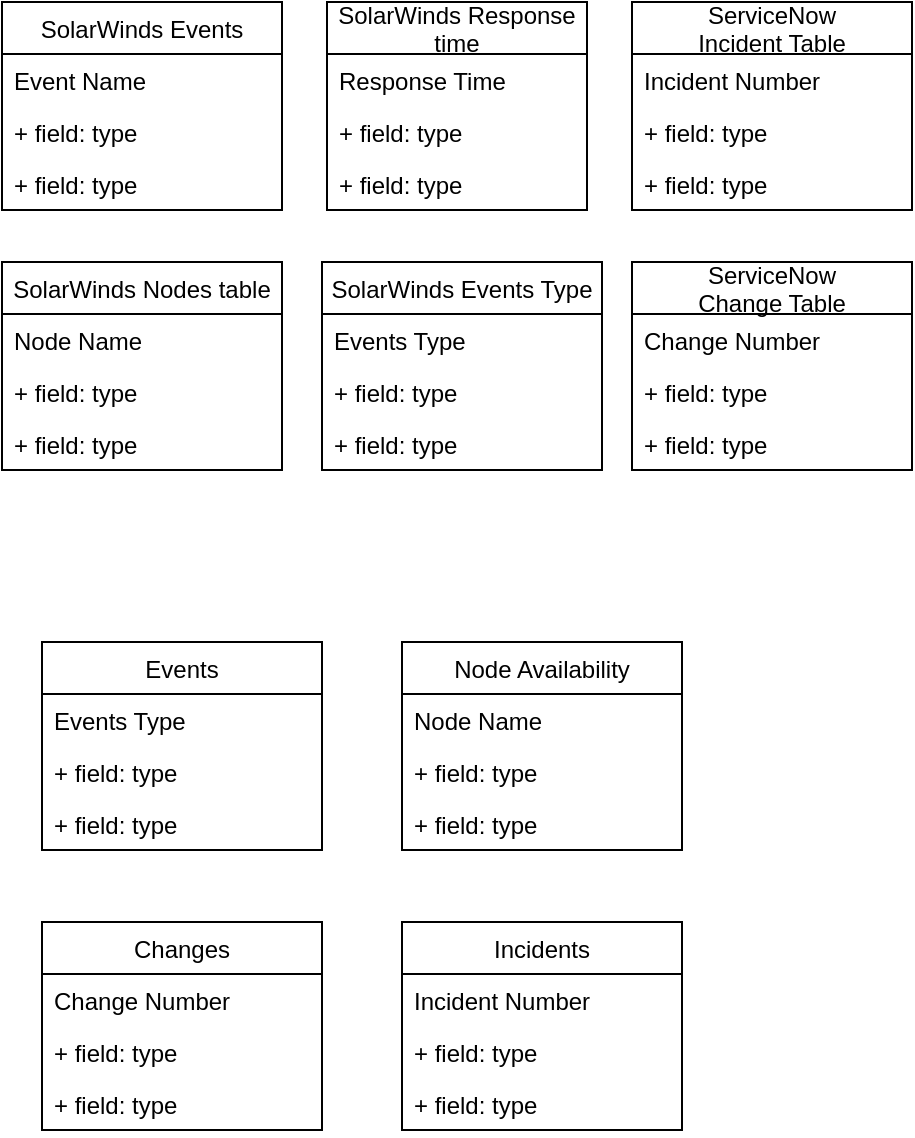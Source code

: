<mxfile version="12.3.7" type="github" pages="1"><diagram id="sxs6ItxvsFLVxoHc5e3I" name="Page-1"><mxGraphModel dx="1632" dy="1504" grid="1" gridSize="10" guides="1" tooltips="1" connect="1" arrows="1" fold="1" page="1" pageScale="1" pageWidth="850" pageHeight="1100" math="0" shadow="0"><root><mxCell id="0"/><mxCell id="1" parent="0"/><mxCell id="lIrJJ0fRIMMb6Je3ZLpj-1" value="SolarWinds Events " style="swimlane;fontStyle=0;childLayout=stackLayout;horizontal=1;startSize=26;fillColor=none;horizontalStack=0;resizeParent=1;resizeParentMax=0;resizeLast=0;collapsible=1;marginBottom=0;" parent="1" vertex="1"><mxGeometry x="-670" y="-610" width="140" height="104" as="geometry"/></mxCell><mxCell id="lIrJJ0fRIMMb6Je3ZLpj-2" value="Event Name" style="text;strokeColor=none;fillColor=none;align=left;verticalAlign=top;spacingLeft=4;spacingRight=4;overflow=hidden;rotatable=0;points=[[0,0.5],[1,0.5]];portConstraint=eastwest;" parent="lIrJJ0fRIMMb6Je3ZLpj-1" vertex="1"><mxGeometry y="26" width="140" height="26" as="geometry"/></mxCell><mxCell id="lIrJJ0fRIMMb6Je3ZLpj-3" value="+ field: type" style="text;strokeColor=none;fillColor=none;align=left;verticalAlign=top;spacingLeft=4;spacingRight=4;overflow=hidden;rotatable=0;points=[[0,0.5],[1,0.5]];portConstraint=eastwest;" parent="lIrJJ0fRIMMb6Je3ZLpj-1" vertex="1"><mxGeometry y="52" width="140" height="26" as="geometry"/></mxCell><mxCell id="lIrJJ0fRIMMb6Je3ZLpj-4" value="+ field: type" style="text;strokeColor=none;fillColor=none;align=left;verticalAlign=top;spacingLeft=4;spacingRight=4;overflow=hidden;rotatable=0;points=[[0,0.5],[1,0.5]];portConstraint=eastwest;" parent="lIrJJ0fRIMMb6Je3ZLpj-1" vertex="1"><mxGeometry y="78" width="140" height="26" as="geometry"/></mxCell><mxCell id="lIrJJ0fRIMMb6Je3ZLpj-5" value="SolarWinds Response &#xA;time" style="swimlane;fontStyle=0;childLayout=stackLayout;horizontal=1;startSize=26;fillColor=none;horizontalStack=0;resizeParent=1;resizeParentMax=0;resizeLast=0;collapsible=1;marginBottom=0;" parent="1" vertex="1"><mxGeometry x="-507.5" y="-610" width="130" height="104" as="geometry"/></mxCell><mxCell id="lIrJJ0fRIMMb6Je3ZLpj-6" value="Response Time" style="text;strokeColor=none;fillColor=none;align=left;verticalAlign=top;spacingLeft=4;spacingRight=4;overflow=hidden;rotatable=0;points=[[0,0.5],[1,0.5]];portConstraint=eastwest;" parent="lIrJJ0fRIMMb6Je3ZLpj-5" vertex="1"><mxGeometry y="26" width="130" height="26" as="geometry"/></mxCell><mxCell id="lIrJJ0fRIMMb6Je3ZLpj-7" value="+ field: type" style="text;strokeColor=none;fillColor=none;align=left;verticalAlign=top;spacingLeft=4;spacingRight=4;overflow=hidden;rotatable=0;points=[[0,0.5],[1,0.5]];portConstraint=eastwest;" parent="lIrJJ0fRIMMb6Je3ZLpj-5" vertex="1"><mxGeometry y="52" width="130" height="26" as="geometry"/></mxCell><mxCell id="lIrJJ0fRIMMb6Je3ZLpj-8" value="+ field: type" style="text;strokeColor=none;fillColor=none;align=left;verticalAlign=top;spacingLeft=4;spacingRight=4;overflow=hidden;rotatable=0;points=[[0,0.5],[1,0.5]];portConstraint=eastwest;" parent="lIrJJ0fRIMMb6Je3ZLpj-5" vertex="1"><mxGeometry y="78" width="130" height="26" as="geometry"/></mxCell><mxCell id="lIrJJ0fRIMMb6Je3ZLpj-10" value="SolarWinds Nodes table " style="swimlane;fontStyle=0;childLayout=stackLayout;horizontal=1;startSize=26;fillColor=none;horizontalStack=0;resizeParent=1;resizeParentMax=0;resizeLast=0;collapsible=1;marginBottom=0;" parent="1" vertex="1"><mxGeometry x="-670" y="-480" width="140" height="104" as="geometry"/></mxCell><mxCell id="lIrJJ0fRIMMb6Je3ZLpj-11" value="Node Name" style="text;strokeColor=none;fillColor=none;align=left;verticalAlign=top;spacingLeft=4;spacingRight=4;overflow=hidden;rotatable=0;points=[[0,0.5],[1,0.5]];portConstraint=eastwest;" parent="lIrJJ0fRIMMb6Je3ZLpj-10" vertex="1"><mxGeometry y="26" width="140" height="26" as="geometry"/></mxCell><mxCell id="lIrJJ0fRIMMb6Je3ZLpj-12" value="+ field: type" style="text;strokeColor=none;fillColor=none;align=left;verticalAlign=top;spacingLeft=4;spacingRight=4;overflow=hidden;rotatable=0;points=[[0,0.5],[1,0.5]];portConstraint=eastwest;" parent="lIrJJ0fRIMMb6Je3ZLpj-10" vertex="1"><mxGeometry y="52" width="140" height="26" as="geometry"/></mxCell><mxCell id="lIrJJ0fRIMMb6Je3ZLpj-13" value="+ field: type" style="text;strokeColor=none;fillColor=none;align=left;verticalAlign=top;spacingLeft=4;spacingRight=4;overflow=hidden;rotatable=0;points=[[0,0.5],[1,0.5]];portConstraint=eastwest;" parent="lIrJJ0fRIMMb6Je3ZLpj-10" vertex="1"><mxGeometry y="78" width="140" height="26" as="geometry"/></mxCell><mxCell id="lIrJJ0fRIMMb6Je3ZLpj-14" value="SolarWinds Events Type " style="swimlane;fontStyle=0;childLayout=stackLayout;horizontal=1;startSize=26;fillColor=none;horizontalStack=0;resizeParent=1;resizeParentMax=0;resizeLast=0;collapsible=1;marginBottom=0;" parent="1" vertex="1"><mxGeometry x="-510" y="-480" width="140" height="104" as="geometry"/></mxCell><mxCell id="lIrJJ0fRIMMb6Je3ZLpj-15" value="Events Type" style="text;strokeColor=none;fillColor=none;align=left;verticalAlign=top;spacingLeft=4;spacingRight=4;overflow=hidden;rotatable=0;points=[[0,0.5],[1,0.5]];portConstraint=eastwest;" parent="lIrJJ0fRIMMb6Je3ZLpj-14" vertex="1"><mxGeometry y="26" width="140" height="26" as="geometry"/></mxCell><mxCell id="lIrJJ0fRIMMb6Je3ZLpj-16" value="+ field: type" style="text;strokeColor=none;fillColor=none;align=left;verticalAlign=top;spacingLeft=4;spacingRight=4;overflow=hidden;rotatable=0;points=[[0,0.5],[1,0.5]];portConstraint=eastwest;" parent="lIrJJ0fRIMMb6Je3ZLpj-14" vertex="1"><mxGeometry y="52" width="140" height="26" as="geometry"/></mxCell><mxCell id="lIrJJ0fRIMMb6Je3ZLpj-17" value="+ field: type" style="text;strokeColor=none;fillColor=none;align=left;verticalAlign=top;spacingLeft=4;spacingRight=4;overflow=hidden;rotatable=0;points=[[0,0.5],[1,0.5]];portConstraint=eastwest;" parent="lIrJJ0fRIMMb6Je3ZLpj-14" vertex="1"><mxGeometry y="78" width="140" height="26" as="geometry"/></mxCell><mxCell id="lIrJJ0fRIMMb6Je3ZLpj-18" value="ServiceNow &#xA;Change Table" style="swimlane;fontStyle=0;childLayout=stackLayout;horizontal=1;startSize=26;fillColor=none;horizontalStack=0;resizeParent=1;resizeParentMax=0;resizeLast=0;collapsible=1;marginBottom=0;" parent="1" vertex="1"><mxGeometry x="-355" y="-480" width="140" height="104" as="geometry"/></mxCell><mxCell id="lIrJJ0fRIMMb6Je3ZLpj-19" value="Change Number" style="text;strokeColor=none;fillColor=none;align=left;verticalAlign=top;spacingLeft=4;spacingRight=4;overflow=hidden;rotatable=0;points=[[0,0.5],[1,0.5]];portConstraint=eastwest;" parent="lIrJJ0fRIMMb6Je3ZLpj-18" vertex="1"><mxGeometry y="26" width="140" height="26" as="geometry"/></mxCell><mxCell id="lIrJJ0fRIMMb6Je3ZLpj-20" value="+ field: type" style="text;strokeColor=none;fillColor=none;align=left;verticalAlign=top;spacingLeft=4;spacingRight=4;overflow=hidden;rotatable=0;points=[[0,0.5],[1,0.5]];portConstraint=eastwest;" parent="lIrJJ0fRIMMb6Je3ZLpj-18" vertex="1"><mxGeometry y="52" width="140" height="26" as="geometry"/></mxCell><mxCell id="lIrJJ0fRIMMb6Je3ZLpj-21" value="+ field: type" style="text;strokeColor=none;fillColor=none;align=left;verticalAlign=top;spacingLeft=4;spacingRight=4;overflow=hidden;rotatable=0;points=[[0,0.5],[1,0.5]];portConstraint=eastwest;" parent="lIrJJ0fRIMMb6Je3ZLpj-18" vertex="1"><mxGeometry y="78" width="140" height="26" as="geometry"/></mxCell><mxCell id="lIrJJ0fRIMMb6Je3ZLpj-22" value="ServiceNow &#xA;Incident Table" style="swimlane;fontStyle=0;childLayout=stackLayout;horizontal=1;startSize=26;fillColor=none;horizontalStack=0;resizeParent=1;resizeParentMax=0;resizeLast=0;collapsible=1;marginBottom=0;" parent="1" vertex="1"><mxGeometry x="-355" y="-610" width="140" height="104" as="geometry"/></mxCell><mxCell id="lIrJJ0fRIMMb6Je3ZLpj-23" value="Incident Number" style="text;strokeColor=none;fillColor=none;align=left;verticalAlign=top;spacingLeft=4;spacingRight=4;overflow=hidden;rotatable=0;points=[[0,0.5],[1,0.5]];portConstraint=eastwest;" parent="lIrJJ0fRIMMb6Je3ZLpj-22" vertex="1"><mxGeometry y="26" width="140" height="26" as="geometry"/></mxCell><mxCell id="lIrJJ0fRIMMb6Je3ZLpj-24" value="+ field: type" style="text;strokeColor=none;fillColor=none;align=left;verticalAlign=top;spacingLeft=4;spacingRight=4;overflow=hidden;rotatable=0;points=[[0,0.5],[1,0.5]];portConstraint=eastwest;" parent="lIrJJ0fRIMMb6Je3ZLpj-22" vertex="1"><mxGeometry y="52" width="140" height="26" as="geometry"/></mxCell><mxCell id="lIrJJ0fRIMMb6Je3ZLpj-25" value="+ field: type" style="text;strokeColor=none;fillColor=none;align=left;verticalAlign=top;spacingLeft=4;spacingRight=4;overflow=hidden;rotatable=0;points=[[0,0.5],[1,0.5]];portConstraint=eastwest;" parent="lIrJJ0fRIMMb6Je3ZLpj-22" vertex="1"><mxGeometry y="78" width="140" height="26" as="geometry"/></mxCell><mxCell id="z1wGErDZhqRNPcuTGQYq-5" value="Events" style="swimlane;fontStyle=0;childLayout=stackLayout;horizontal=1;startSize=26;fillColor=none;horizontalStack=0;resizeParent=1;resizeParentMax=0;resizeLast=0;collapsible=1;marginBottom=0;" vertex="1" parent="1"><mxGeometry x="-650" y="-290" width="140" height="104" as="geometry"/></mxCell><mxCell id="z1wGErDZhqRNPcuTGQYq-6" value="Events Type" style="text;strokeColor=none;fillColor=none;align=left;verticalAlign=top;spacingLeft=4;spacingRight=4;overflow=hidden;rotatable=0;points=[[0,0.5],[1,0.5]];portConstraint=eastwest;" vertex="1" parent="z1wGErDZhqRNPcuTGQYq-5"><mxGeometry y="26" width="140" height="26" as="geometry"/></mxCell><mxCell id="z1wGErDZhqRNPcuTGQYq-7" value="+ field: type" style="text;strokeColor=none;fillColor=none;align=left;verticalAlign=top;spacingLeft=4;spacingRight=4;overflow=hidden;rotatable=0;points=[[0,0.5],[1,0.5]];portConstraint=eastwest;" vertex="1" parent="z1wGErDZhqRNPcuTGQYq-5"><mxGeometry y="52" width="140" height="26" as="geometry"/></mxCell><mxCell id="z1wGErDZhqRNPcuTGQYq-8" value="+ field: type" style="text;strokeColor=none;fillColor=none;align=left;verticalAlign=top;spacingLeft=4;spacingRight=4;overflow=hidden;rotatable=0;points=[[0,0.5],[1,0.5]];portConstraint=eastwest;" vertex="1" parent="z1wGErDZhqRNPcuTGQYq-5"><mxGeometry y="78" width="140" height="26" as="geometry"/></mxCell><mxCell id="z1wGErDZhqRNPcuTGQYq-9" value="Node Availability" style="swimlane;fontStyle=0;childLayout=stackLayout;horizontal=1;startSize=26;fillColor=none;horizontalStack=0;resizeParent=1;resizeParentMax=0;resizeLast=0;collapsible=1;marginBottom=0;" vertex="1" parent="1"><mxGeometry x="-470" y="-290" width="140" height="104" as="geometry"/></mxCell><mxCell id="z1wGErDZhqRNPcuTGQYq-10" value="Node Name" style="text;strokeColor=none;fillColor=none;align=left;verticalAlign=top;spacingLeft=4;spacingRight=4;overflow=hidden;rotatable=0;points=[[0,0.5],[1,0.5]];portConstraint=eastwest;" vertex="1" parent="z1wGErDZhqRNPcuTGQYq-9"><mxGeometry y="26" width="140" height="26" as="geometry"/></mxCell><mxCell id="z1wGErDZhqRNPcuTGQYq-11" value="+ field: type" style="text;strokeColor=none;fillColor=none;align=left;verticalAlign=top;spacingLeft=4;spacingRight=4;overflow=hidden;rotatable=0;points=[[0,0.5],[1,0.5]];portConstraint=eastwest;" vertex="1" parent="z1wGErDZhqRNPcuTGQYq-9"><mxGeometry y="52" width="140" height="26" as="geometry"/></mxCell><mxCell id="z1wGErDZhqRNPcuTGQYq-12" value="+ field: type" style="text;strokeColor=none;fillColor=none;align=left;verticalAlign=top;spacingLeft=4;spacingRight=4;overflow=hidden;rotatable=0;points=[[0,0.5],[1,0.5]];portConstraint=eastwest;" vertex="1" parent="z1wGErDZhqRNPcuTGQYq-9"><mxGeometry y="78" width="140" height="26" as="geometry"/></mxCell><mxCell id="z1wGErDZhqRNPcuTGQYq-18" value="Changes" style="swimlane;fontStyle=0;childLayout=stackLayout;horizontal=1;startSize=26;fillColor=none;horizontalStack=0;resizeParent=1;resizeParentMax=0;resizeLast=0;collapsible=1;marginBottom=0;" vertex="1" parent="1"><mxGeometry x="-650" y="-150" width="140" height="104" as="geometry"/></mxCell><mxCell id="z1wGErDZhqRNPcuTGQYq-19" value="Change Number" style="text;strokeColor=none;fillColor=none;align=left;verticalAlign=top;spacingLeft=4;spacingRight=4;overflow=hidden;rotatable=0;points=[[0,0.5],[1,0.5]];portConstraint=eastwest;" vertex="1" parent="z1wGErDZhqRNPcuTGQYq-18"><mxGeometry y="26" width="140" height="26" as="geometry"/></mxCell><mxCell id="z1wGErDZhqRNPcuTGQYq-20" value="+ field: type" style="text;strokeColor=none;fillColor=none;align=left;verticalAlign=top;spacingLeft=4;spacingRight=4;overflow=hidden;rotatable=0;points=[[0,0.5],[1,0.5]];portConstraint=eastwest;" vertex="1" parent="z1wGErDZhqRNPcuTGQYq-18"><mxGeometry y="52" width="140" height="26" as="geometry"/></mxCell><mxCell id="z1wGErDZhqRNPcuTGQYq-21" value="+ field: type" style="text;strokeColor=none;fillColor=none;align=left;verticalAlign=top;spacingLeft=4;spacingRight=4;overflow=hidden;rotatable=0;points=[[0,0.5],[1,0.5]];portConstraint=eastwest;" vertex="1" parent="z1wGErDZhqRNPcuTGQYq-18"><mxGeometry y="78" width="140" height="26" as="geometry"/></mxCell><mxCell id="z1wGErDZhqRNPcuTGQYq-22" value="Incidents" style="swimlane;fontStyle=0;childLayout=stackLayout;horizontal=1;startSize=26;fillColor=none;horizontalStack=0;resizeParent=1;resizeParentMax=0;resizeLast=0;collapsible=1;marginBottom=0;" vertex="1" parent="1"><mxGeometry x="-470" y="-150" width="140" height="104" as="geometry"/></mxCell><mxCell id="z1wGErDZhqRNPcuTGQYq-23" value="Incident Number" style="text;strokeColor=none;fillColor=none;align=left;verticalAlign=top;spacingLeft=4;spacingRight=4;overflow=hidden;rotatable=0;points=[[0,0.5],[1,0.5]];portConstraint=eastwest;" vertex="1" parent="z1wGErDZhqRNPcuTGQYq-22"><mxGeometry y="26" width="140" height="26" as="geometry"/></mxCell><mxCell id="z1wGErDZhqRNPcuTGQYq-24" value="+ field: type" style="text;strokeColor=none;fillColor=none;align=left;verticalAlign=top;spacingLeft=4;spacingRight=4;overflow=hidden;rotatable=0;points=[[0,0.5],[1,0.5]];portConstraint=eastwest;" vertex="1" parent="z1wGErDZhqRNPcuTGQYq-22"><mxGeometry y="52" width="140" height="26" as="geometry"/></mxCell><mxCell id="z1wGErDZhqRNPcuTGQYq-25" value="+ field: type" style="text;strokeColor=none;fillColor=none;align=left;verticalAlign=top;spacingLeft=4;spacingRight=4;overflow=hidden;rotatable=0;points=[[0,0.5],[1,0.5]];portConstraint=eastwest;" vertex="1" parent="z1wGErDZhqRNPcuTGQYq-22"><mxGeometry y="78" width="140" height="26" as="geometry"/></mxCell></root></mxGraphModel></diagram></mxfile>